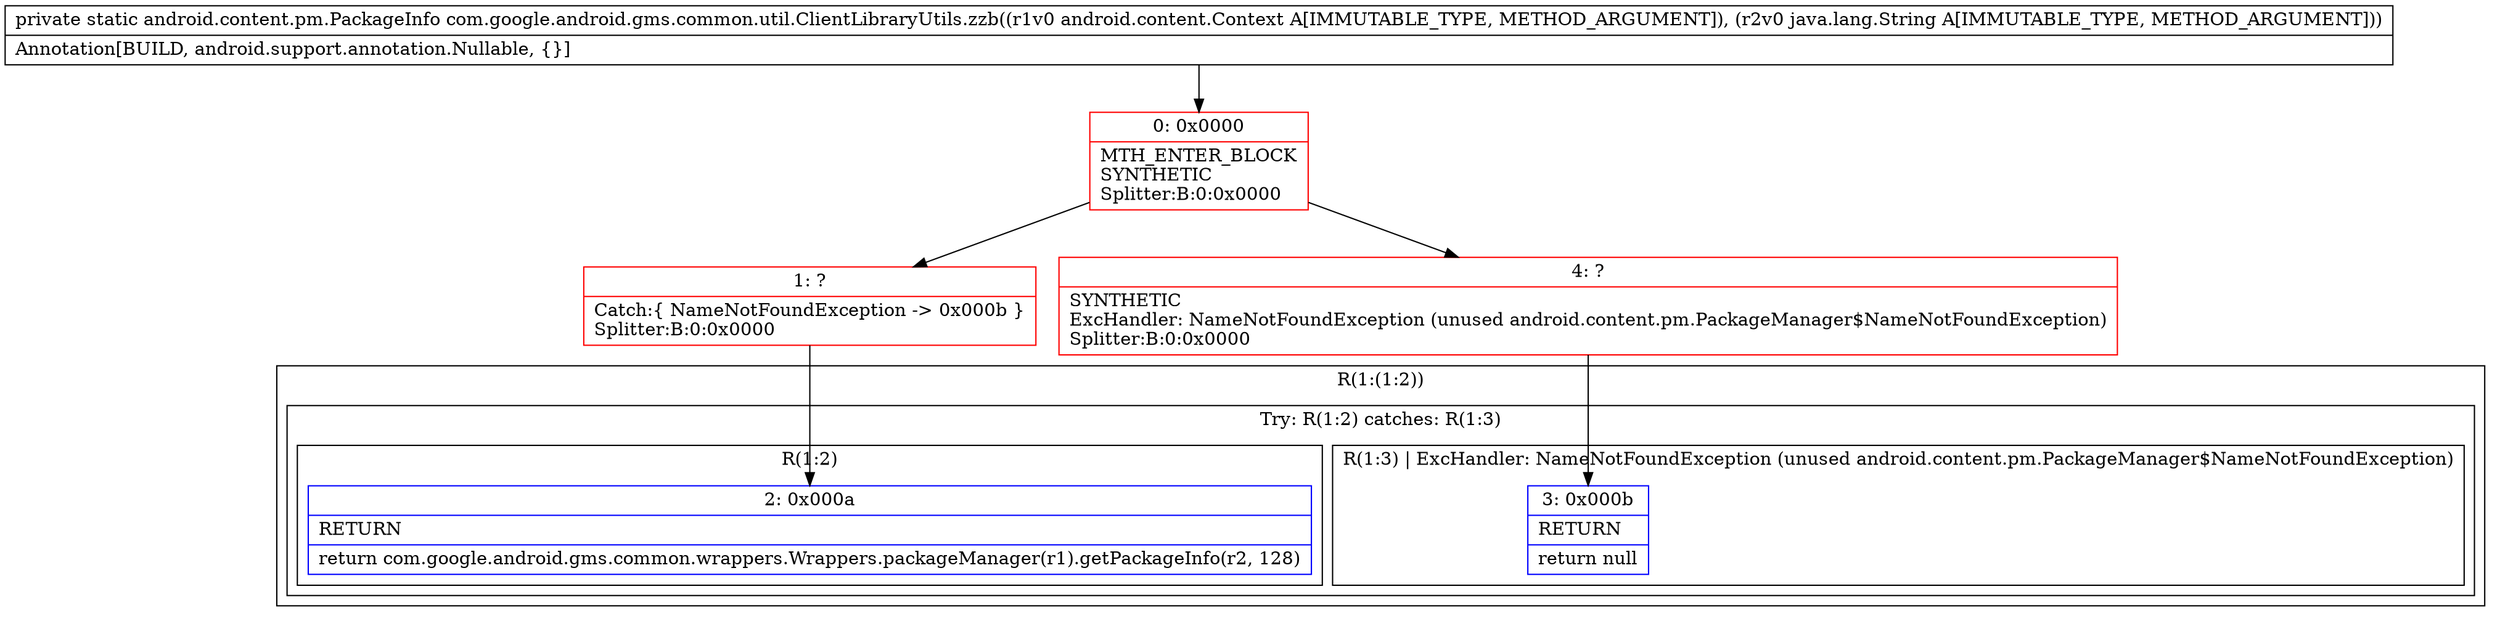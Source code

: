 digraph "CFG forcom.google.android.gms.common.util.ClientLibraryUtils.zzb(Landroid\/content\/Context;Ljava\/lang\/String;)Landroid\/content\/pm\/PackageInfo;" {
subgraph cluster_Region_369678594 {
label = "R(1:(1:2))";
node [shape=record,color=blue];
subgraph cluster_TryCatchRegion_1966525572 {
label = "Try: R(1:2) catches: R(1:3)";
node [shape=record,color=blue];
subgraph cluster_Region_1189271619 {
label = "R(1:2)";
node [shape=record,color=blue];
Node_2 [shape=record,label="{2\:\ 0x000a|RETURN\l|return com.google.android.gms.common.wrappers.Wrappers.packageManager(r1).getPackageInfo(r2, 128)\l}"];
}
subgraph cluster_Region_1797414745 {
label = "R(1:3) | ExcHandler: NameNotFoundException (unused android.content.pm.PackageManager$NameNotFoundException)\l";
node [shape=record,color=blue];
Node_3 [shape=record,label="{3\:\ 0x000b|RETURN\l|return null\l}"];
}
}
}
subgraph cluster_Region_1797414745 {
label = "R(1:3) | ExcHandler: NameNotFoundException (unused android.content.pm.PackageManager$NameNotFoundException)\l";
node [shape=record,color=blue];
Node_3 [shape=record,label="{3\:\ 0x000b|RETURN\l|return null\l}"];
}
Node_0 [shape=record,color=red,label="{0\:\ 0x0000|MTH_ENTER_BLOCK\lSYNTHETIC\lSplitter:B:0:0x0000\l}"];
Node_1 [shape=record,color=red,label="{1\:\ ?|Catch:\{ NameNotFoundException \-\> 0x000b \}\lSplitter:B:0:0x0000\l}"];
Node_4 [shape=record,color=red,label="{4\:\ ?|SYNTHETIC\lExcHandler: NameNotFoundException (unused android.content.pm.PackageManager$NameNotFoundException)\lSplitter:B:0:0x0000\l}"];
MethodNode[shape=record,label="{private static android.content.pm.PackageInfo com.google.android.gms.common.util.ClientLibraryUtils.zzb((r1v0 android.content.Context A[IMMUTABLE_TYPE, METHOD_ARGUMENT]), (r2v0 java.lang.String A[IMMUTABLE_TYPE, METHOD_ARGUMENT]))  | Annotation[BUILD, android.support.annotation.Nullable, \{\}]\l}"];
MethodNode -> Node_0;
Node_0 -> Node_1;
Node_0 -> Node_4;
Node_1 -> Node_2;
Node_4 -> Node_3;
}

